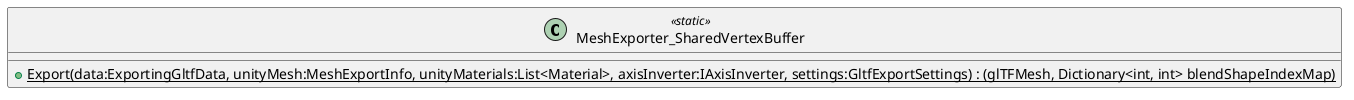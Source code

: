 @startuml
class MeshExporter_SharedVertexBuffer <<static>> {
    + {static} Export(data:ExportingGltfData, unityMesh:MeshExportInfo, unityMaterials:List<Material>, axisInverter:IAxisInverter, settings:GltfExportSettings) : (glTFMesh, Dictionary<int, int> blendShapeIndexMap)
}
@enduml
